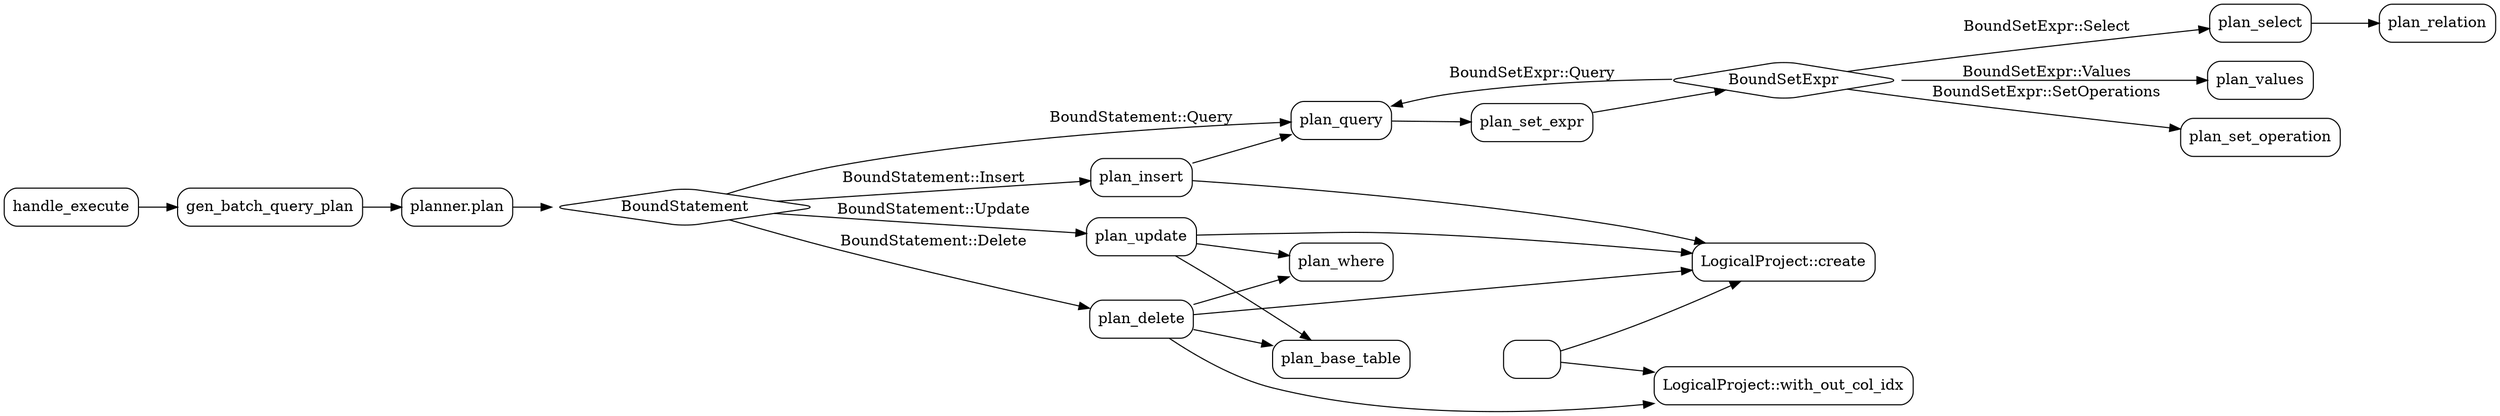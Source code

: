 digraph{
    node [shape=box;style=rounded;];
    newrank=true;
    rankdir=LR;  

    handle_execute->gen_batch_query_plan;

    gen_batch_query_plan -> "planner.plan";

    "planner.plan" -> BoundStatement;

    BoundStatement[shape=diamond];

    BoundStatement -> plan_query[label="BoundStatement::Query"];
    plan_query -> plan_set_expr;
    
    plan_set_expr -> BoundSetExpr;

    BoundSetExpr[shape=diamond];

    BoundSetExpr -> plan_select[label="BoundSetExpr::Select"];

    BoundSetExpr -> plan_values[label="BoundSetExpr::Values"];

    BoundSetExpr -> plan_query[label="BoundSetExpr::Query"];

    BoundSetExpr -> plan_set_operation[label="BoundSetExpr::SetOperations"];

    plan_select -> plan_relation;

    BoundStatement -> plan_insert[label="BoundStatement::Insert"];
    plan_insert -> plan_query;
    plan_insert -> "LogicalProject::create";


    BoundStatement -> plan_delete[label="BoundStatement::Delete"]; 
    plan_delete -> plan_where;
    plan_delete -> plan_base_table;


    // 将 plan_where 和 plan_base_table 排在同一行
    { rank = same; plan_where; plan_base_table; }

    // 使用中转虚拟节点 anchor 帮助放 LogicalProject 节点“下移”
    plan_base_table -> "" [style=invis];

    "" -> "LogicalProject::with_out_col_idx";
    "" -> "LogicalProject::create";{ rank = same; plan_where; plan_base_table; }

    plan_delete -> "LogicalProject::with_out_col_idx";
    plan_delete -> "LogicalProject::create";    

    BoundStatement -> plan_update[label="BoundStatement::Update"];
    plan_update -> plan_where;
    plan_update -> plan_base_table;
    plan_update -> "LogicalProject::create";

}
